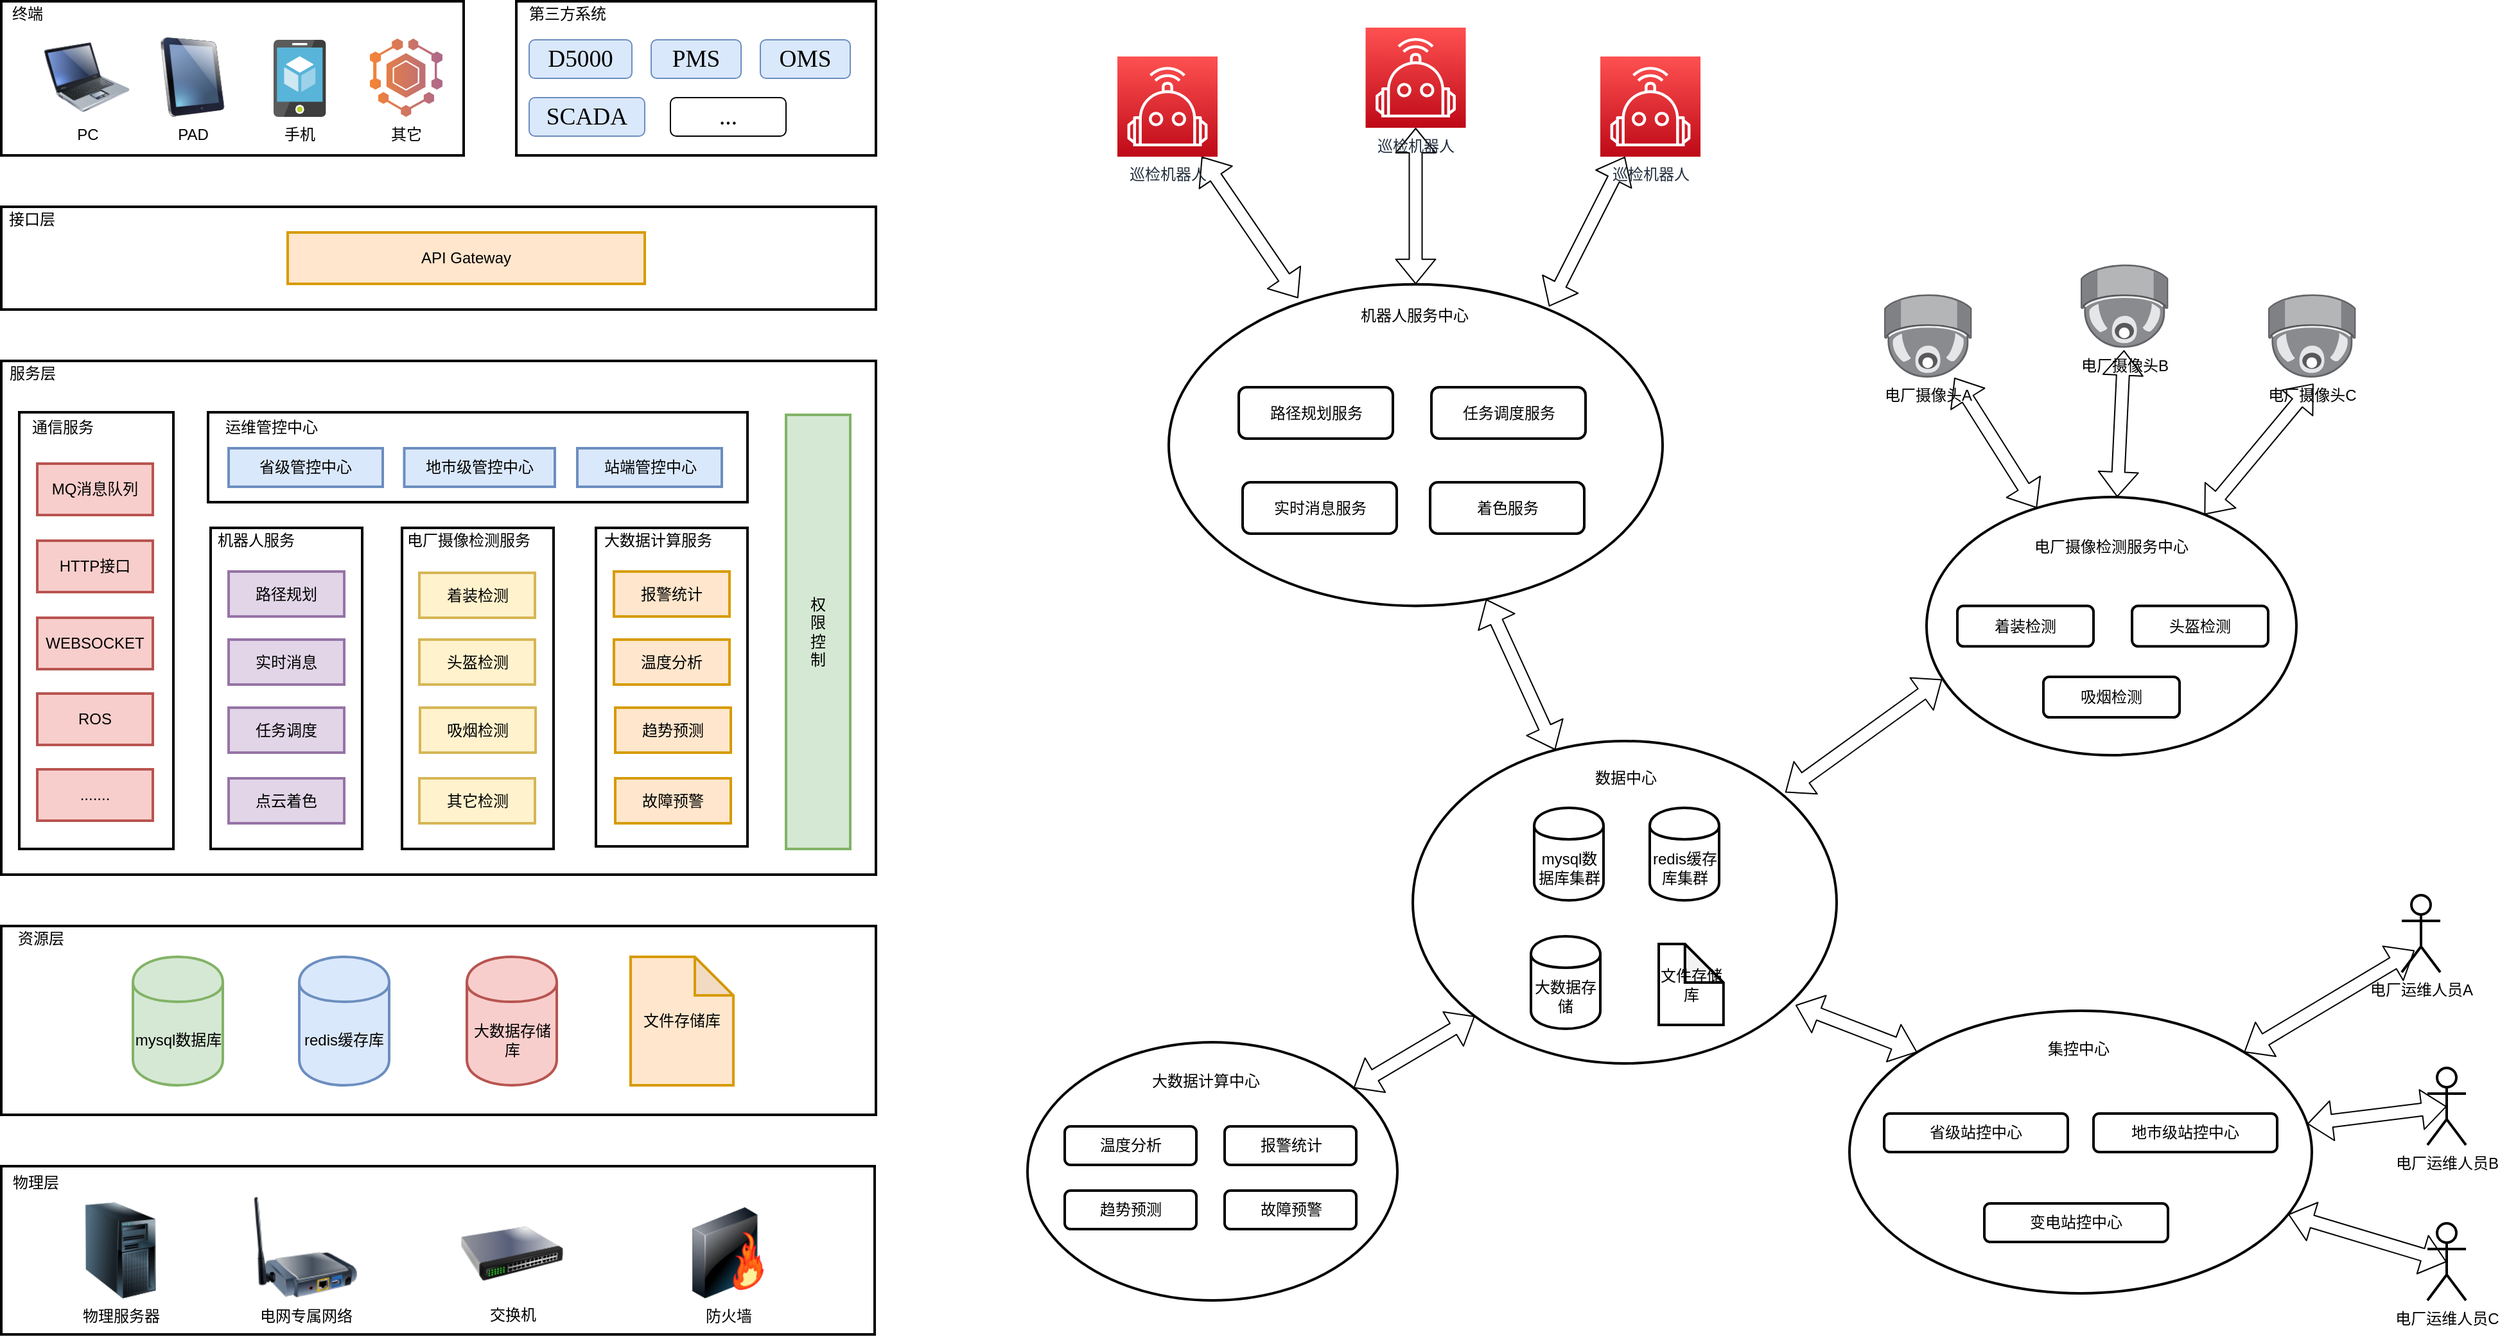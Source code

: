 <mxfile version="12.8.8" type="github">
  <diagram id="68AKn7hBrkc6Hizn51Uo" name="第 1 页">
    <mxGraphModel dx="1096" dy="598" grid="1" gridSize="10" guides="1" tooltips="1" connect="1" arrows="1" fold="1" page="1" pageScale="1" pageWidth="2354" pageHeight="1336" math="0" shadow="0">
      <root>
        <mxCell id="0" />
        <mxCell id="1" parent="0" />
        <mxCell id="wY_InP9v4MQlX6HiAcbp-134" value="" style="shape=flexArrow;endArrow=classic;startArrow=classic;html=1;entryX=0.516;entryY=1.071;entryDx=0;entryDy=0;entryPerimeter=0;" edge="1" parent="1" source="wY_InP9v4MQlX6HiAcbp-79" target="wY_InP9v4MQlX6HiAcbp-131">
          <mxGeometry width="50" height="50" relative="1" as="geometry">
            <mxPoint x="1669" y="509" as="sourcePoint" />
            <mxPoint x="1719" y="459" as="targetPoint" />
          </mxGeometry>
        </mxCell>
        <mxCell id="wY_InP9v4MQlX6HiAcbp-79" value="" style="ellipse;whiteSpace=wrap;html=1;labelBackgroundColor=none;strokeWidth=2;fillColor=none;" vertex="1" parent="1">
          <mxGeometry x="1669" y="469" width="288" height="201" as="geometry" />
        </mxCell>
        <mxCell id="wY_InP9v4MQlX6HiAcbp-20" value="" style="rounded=0;whiteSpace=wrap;html=1;labelBackgroundColor=#333333;strokeWidth=2;fillColor=none;" vertex="1" parent="1">
          <mxGeometry x="170" y="363" width="681" height="400" as="geometry" />
        </mxCell>
        <mxCell id="wY_InP9v4MQlX6HiAcbp-31" value="" style="rounded=0;whiteSpace=wrap;html=1;labelBackgroundColor=none;strokeWidth=2;fillColor=none;" vertex="1" parent="1">
          <mxGeometry x="333" y="493" width="118" height="250" as="geometry" />
        </mxCell>
        <mxCell id="wY_InP9v4MQlX6HiAcbp-1" value="" style="rounded=0;whiteSpace=wrap;html=1;strokeWidth=2;" vertex="1" parent="1">
          <mxGeometry x="170" y="83" width="360" height="120" as="geometry" />
        </mxCell>
        <mxCell id="wY_InP9v4MQlX6HiAcbp-2" value="" style="rounded=0;whiteSpace=wrap;html=1;strokeWidth=2;" vertex="1" parent="1">
          <mxGeometry x="571" y="83" width="280" height="120" as="geometry" />
        </mxCell>
        <mxCell id="wY_InP9v4MQlX6HiAcbp-3" value="终端" style="text;html=1;strokeColor=none;fillColor=none;align=center;verticalAlign=middle;whiteSpace=wrap;rounded=0;" vertex="1" parent="1">
          <mxGeometry x="170" y="83" width="41" height="20" as="geometry" />
        </mxCell>
        <mxCell id="wY_InP9v4MQlX6HiAcbp-4" value="第三方系统" style="text;html=1;strokeColor=none;fillColor=none;align=center;verticalAlign=middle;whiteSpace=wrap;rounded=0;" vertex="1" parent="1">
          <mxGeometry x="571" y="83" width="80" height="20" as="geometry" />
        </mxCell>
        <mxCell id="wY_InP9v4MQlX6HiAcbp-5" value="&lt;span lang=&quot;EN-US&quot; style=&quot;white-space: normal ; font-size: 14pt ; font-family: &amp;#34;tim&amp;#34; , serif&quot;&gt;D5000&lt;/span&gt;&lt;span style=&quot;font-size: medium ; white-space: normal&quot;&gt;&lt;/span&gt;" style="rounded=1;whiteSpace=wrap;html=1;fillColor=#dae8fc;strokeColor=#6c8ebf;" vertex="1" parent="1">
          <mxGeometry x="581" y="113" width="80" height="30" as="geometry" />
        </mxCell>
        <mxCell id="wY_InP9v4MQlX6HiAcbp-6" value="&lt;span lang=&quot;EN-US&quot; style=&quot;white-space: normal ; font-size: 14pt ; font-family: &amp;#34;tim&amp;#34; , serif&quot;&gt;PMS&lt;/span&gt;&lt;span style=&quot;font-size: medium ; white-space: normal&quot;&gt;&lt;/span&gt;" style="rounded=1;whiteSpace=wrap;html=1;fillColor=#dae8fc;strokeColor=#6c8ebf;" vertex="1" parent="1">
          <mxGeometry x="676" y="113" width="70" height="30" as="geometry" />
        </mxCell>
        <mxCell id="wY_InP9v4MQlX6HiAcbp-7" value="&lt;span lang=&quot;EN-US&quot; style=&quot;font-size: 14pt ; font-family: &amp;#34;tim&amp;#34; , serif&quot;&gt;OMS&lt;/span&gt;&lt;span style=&quot;font-size: medium&quot;&gt;&lt;/span&gt;" style="rounded=1;whiteSpace=wrap;html=1;fillColor=#dae8fc;strokeColor=#6c8ebf;" vertex="1" parent="1">
          <mxGeometry x="761" y="113" width="70" height="30" as="geometry" />
        </mxCell>
        <mxCell id="wY_InP9v4MQlX6HiAcbp-8" value="&lt;span lang=&quot;EN-US&quot; style=&quot;font-size: 14pt ; font-family: &amp;#34;tim&amp;#34; , serif&quot;&gt;SCADA&lt;/span&gt;&lt;span style=&quot;font-size: medium&quot;&gt;&lt;/span&gt;" style="rounded=1;whiteSpace=wrap;html=1;fillColor=#dae8fc;strokeColor=#6c8ebf;" vertex="1" parent="1">
          <mxGeometry x="581" y="158" width="90" height="30" as="geometry" />
        </mxCell>
        <mxCell id="wY_InP9v4MQlX6HiAcbp-9" value="&lt;span lang=&quot;EN-US&quot; style=&quot;font-size: 14pt ; font-family: &amp;#34;tim&amp;#34; , serif&quot;&gt;...&lt;/span&gt;&lt;span style=&quot;font-size: medium&quot;&gt;&lt;/span&gt;" style="rounded=1;whiteSpace=wrap;html=1;" vertex="1" parent="1">
          <mxGeometry x="691" y="158" width="90" height="30" as="geometry" />
        </mxCell>
        <mxCell id="wY_InP9v4MQlX6HiAcbp-13" value="手机" style="aspect=fixed;html=1;points=[];align=center;image;fontSize=12;image=img/lib/mscae/App_Service_Mobile_App.svg;" vertex="1" parent="1">
          <mxGeometry x="382" y="113" width="40.8" height="60" as="geometry" />
        </mxCell>
        <mxCell id="wY_InP9v4MQlX6HiAcbp-15" value="其它" style="outlineConnect=0;dashed=0;verticalLabelPosition=bottom;verticalAlign=top;align=center;html=1;shape=mxgraph.aws3.mobile_hub;fillColor=#AD688A;gradientColor=#F58435;gradientDirection=west;pointerEvents=1" vertex="1" parent="1">
          <mxGeometry x="457" y="112" width="56.48" height="61" as="geometry" />
        </mxCell>
        <mxCell id="wY_InP9v4MQlX6HiAcbp-16" value="" style="rounded=0;whiteSpace=wrap;html=1;strokeWidth=2;" vertex="1" parent="1">
          <mxGeometry x="170" y="243" width="681" height="80" as="geometry" />
        </mxCell>
        <mxCell id="wY_InP9v4MQlX6HiAcbp-17" value="API Gateway" style="rounded=0;whiteSpace=wrap;html=1;strokeWidth=2;fillColor=#ffe6cc;strokeColor=#d79b00;" vertex="1" parent="1">
          <mxGeometry x="393" y="263" width="278" height="40" as="geometry" />
        </mxCell>
        <mxCell id="wY_InP9v4MQlX6HiAcbp-18" value="接口层" style="text;html=1;strokeColor=none;fillColor=none;align=center;verticalAlign=middle;whiteSpace=wrap;rounded=0;" vertex="1" parent="1">
          <mxGeometry x="171" y="243" width="46" height="20" as="geometry" />
        </mxCell>
        <mxCell id="wY_InP9v4MQlX6HiAcbp-21" value="服务层" style="text;html=1;strokeColor=none;fillColor=none;align=center;verticalAlign=middle;whiteSpace=wrap;rounded=0;labelBackgroundColor=none;" vertex="1" parent="1">
          <mxGeometry x="171" y="363" width="47" height="20" as="geometry" />
        </mxCell>
        <mxCell id="wY_InP9v4MQlX6HiAcbp-22" value="" style="rounded=0;whiteSpace=wrap;html=1;labelBackgroundColor=none;strokeWidth=2;fillColor=none;" vertex="1" parent="1">
          <mxGeometry x="184" y="403" width="120" height="340" as="geometry" />
        </mxCell>
        <mxCell id="wY_InP9v4MQlX6HiAcbp-23" value="通信服务" style="text;html=1;strokeColor=none;fillColor=none;align=center;verticalAlign=middle;whiteSpace=wrap;rounded=0;labelBackgroundColor=none;" vertex="1" parent="1">
          <mxGeometry x="185" y="405" width="66" height="20" as="geometry" />
        </mxCell>
        <mxCell id="wY_InP9v4MQlX6HiAcbp-25" value="MQ消息队列" style="rounded=0;whiteSpace=wrap;html=1;labelBackgroundColor=none;strokeWidth=2;fillColor=#f8cecc;strokeColor=#b85450;" vertex="1" parent="1">
          <mxGeometry x="198" y="443" width="90" height="40" as="geometry" />
        </mxCell>
        <mxCell id="wY_InP9v4MQlX6HiAcbp-26" value="HTTP接口" style="rounded=0;whiteSpace=wrap;html=1;labelBackgroundColor=none;strokeWidth=2;fillColor=#f8cecc;strokeColor=#b85450;" vertex="1" parent="1">
          <mxGeometry x="198" y="503" width="90" height="40" as="geometry" />
        </mxCell>
        <mxCell id="wY_InP9v4MQlX6HiAcbp-28" value="WEBSOCKET" style="rounded=0;whiteSpace=wrap;html=1;labelBackgroundColor=none;strokeWidth=2;fillColor=#f8cecc;strokeColor=#b85450;" vertex="1" parent="1">
          <mxGeometry x="198" y="563" width="90" height="40" as="geometry" />
        </mxCell>
        <mxCell id="wY_InP9v4MQlX6HiAcbp-29" value="ROS" style="rounded=0;whiteSpace=wrap;html=1;labelBackgroundColor=none;strokeWidth=2;fillColor=#f8cecc;strokeColor=#b85450;" vertex="1" parent="1">
          <mxGeometry x="198" y="622" width="90" height="40" as="geometry" />
        </mxCell>
        <mxCell id="wY_InP9v4MQlX6HiAcbp-30" value="......." style="rounded=0;whiteSpace=wrap;html=1;labelBackgroundColor=none;strokeWidth=2;fillColor=#f8cecc;strokeColor=#b85450;" vertex="1" parent="1">
          <mxGeometry x="198" y="681" width="90" height="40" as="geometry" />
        </mxCell>
        <mxCell id="wY_InP9v4MQlX6HiAcbp-32" value="权&lt;br&gt;限&lt;br&gt;控&lt;br&gt;制" style="rounded=0;whiteSpace=wrap;html=1;labelBackgroundColor=none;strokeWidth=2;fillColor=#d5e8d4;strokeColor=#82b366;" vertex="1" parent="1">
          <mxGeometry x="781" y="405" width="50" height="338" as="geometry" />
        </mxCell>
        <mxCell id="wY_InP9v4MQlX6HiAcbp-54" value="" style="rounded=0;whiteSpace=wrap;html=1;labelBackgroundColor=none;strokeWidth=2;fillColor=none;" vertex="1" parent="1">
          <mxGeometry x="170" y="803" width="681" height="147" as="geometry" />
        </mxCell>
        <mxCell id="wY_InP9v4MQlX6HiAcbp-55" value="资源层" style="text;html=1;strokeColor=none;fillColor=none;align=center;verticalAlign=middle;whiteSpace=wrap;rounded=0;labelBackgroundColor=none;" vertex="1" parent="1">
          <mxGeometry x="171" y="803" width="60" height="20" as="geometry" />
        </mxCell>
        <mxCell id="wY_InP9v4MQlX6HiAcbp-58" value="mysql数据库" style="shape=cylinder;whiteSpace=wrap;html=1;boundedLbl=1;backgroundOutline=1;labelBackgroundColor=none;strokeWidth=2;fillColor=#d5e8d4;strokeColor=#82b366;" vertex="1" parent="1">
          <mxGeometry x="272.5" y="827" width="70" height="100" as="geometry" />
        </mxCell>
        <mxCell id="wY_InP9v4MQlX6HiAcbp-61" value="redis缓存库" style="shape=cylinder;whiteSpace=wrap;html=1;boundedLbl=1;backgroundOutline=1;labelBackgroundColor=none;strokeWidth=2;fillColor=#dae8fc;strokeColor=#6c8ebf;" vertex="1" parent="1">
          <mxGeometry x="402" y="827" width="70" height="100" as="geometry" />
        </mxCell>
        <mxCell id="wY_InP9v4MQlX6HiAcbp-63" value="文件存储库" style="shape=note;whiteSpace=wrap;html=1;backgroundOutline=1;darkOpacity=0.05;labelBackgroundColor=none;strokeWidth=2;fillColor=#ffe6cc;strokeColor=#d79b00;" vertex="1" parent="1">
          <mxGeometry x="660" y="827" width="80" height="100" as="geometry" />
        </mxCell>
        <mxCell id="wY_InP9v4MQlX6HiAcbp-64" value="" style="ellipse;whiteSpace=wrap;html=1;labelBackgroundColor=none;strokeWidth=2;fillColor=none;" vertex="1" parent="1">
          <mxGeometry x="1269" y="659" width="330" height="251" as="geometry" />
        </mxCell>
        <mxCell id="wY_InP9v4MQlX6HiAcbp-65" value="mysql数据库集群" style="shape=cylinder;whiteSpace=wrap;html=1;boundedLbl=1;backgroundOutline=1;labelBackgroundColor=none;strokeWidth=2;fillColor=none;" vertex="1" parent="1">
          <mxGeometry x="1363.5" y="711" width="54" height="72" as="geometry" />
        </mxCell>
        <mxCell id="wY_InP9v4MQlX6HiAcbp-66" value="redis缓存库集群" style="shape=cylinder;whiteSpace=wrap;html=1;boundedLbl=1;backgroundOutline=1;labelBackgroundColor=none;strokeWidth=2;fillColor=none;" vertex="1" parent="1">
          <mxGeometry x="1453.5" y="711" width="54" height="72" as="geometry" />
        </mxCell>
        <mxCell id="wY_InP9v4MQlX6HiAcbp-67" value="文件存储库" style="shape=note;whiteSpace=wrap;html=1;backgroundOutline=1;darkOpacity=0.05;labelBackgroundColor=none;strokeWidth=2;fillColor=none;" vertex="1" parent="1">
          <mxGeometry x="1460.5" y="817" width="50.4" height="63" as="geometry" />
        </mxCell>
        <mxCell id="wY_InP9v4MQlX6HiAcbp-68" value="" style="ellipse;whiteSpace=wrap;html=1;labelBackgroundColor=none;strokeWidth=2;fillColor=none;" vertex="1" parent="1">
          <mxGeometry x="1079" y="303.37" width="384.5" height="250.38" as="geometry" />
        </mxCell>
        <mxCell id="wY_InP9v4MQlX6HiAcbp-69" value="大数据存储库" style="shape=cylinder;whiteSpace=wrap;html=1;boundedLbl=1;backgroundOutline=1;labelBackgroundColor=none;strokeWidth=2;fillColor=#f8cecc;strokeColor=#b85450;" vertex="1" parent="1">
          <mxGeometry x="532.5" y="827" width="70" height="100" as="geometry" />
        </mxCell>
        <mxCell id="wY_InP9v4MQlX6HiAcbp-70" value="数据中心" style="text;html=1;strokeColor=none;fillColor=none;align=center;verticalAlign=middle;whiteSpace=wrap;rounded=0;labelBackgroundColor=none;" vertex="1" parent="1">
          <mxGeometry x="1410" y="678" width="50" height="20" as="geometry" />
        </mxCell>
        <mxCell id="wY_InP9v4MQlX6HiAcbp-71" value="机器人服务中心" style="text;html=1;strokeColor=none;fillColor=none;align=center;verticalAlign=middle;whiteSpace=wrap;rounded=0;labelBackgroundColor=none;" vertex="1" parent="1">
          <mxGeometry x="1225" y="317.5" width="91" height="20" as="geometry" />
        </mxCell>
        <mxCell id="wY_InP9v4MQlX6HiAcbp-72" value="路径规划服务" style="rounded=1;whiteSpace=wrap;html=1;labelBackgroundColor=none;strokeWidth=2;fillColor=none;" vertex="1" parent="1">
          <mxGeometry x="1133.5" y="383.5" width="120" height="40" as="geometry" />
        </mxCell>
        <mxCell id="wY_InP9v4MQlX6HiAcbp-73" value="任务调度服务" style="rounded=1;whiteSpace=wrap;html=1;labelBackgroundColor=none;strokeWidth=2;fillColor=none;" vertex="1" parent="1">
          <mxGeometry x="1283.5" y="383.5" width="120" height="40" as="geometry" />
        </mxCell>
        <mxCell id="wY_InP9v4MQlX6HiAcbp-74" value="实时消息服务" style="rounded=1;whiteSpace=wrap;html=1;labelBackgroundColor=none;strokeWidth=2;fillColor=none;" vertex="1" parent="1">
          <mxGeometry x="1136.5" y="457.5" width="120" height="40" as="geometry" />
        </mxCell>
        <mxCell id="wY_InP9v4MQlX6HiAcbp-75" value="着色服务" style="rounded=1;whiteSpace=wrap;html=1;labelBackgroundColor=none;strokeWidth=2;fillColor=none;" vertex="1" parent="1">
          <mxGeometry x="1282.5" y="457.5" width="120" height="40" as="geometry" />
        </mxCell>
        <mxCell id="wY_InP9v4MQlX6HiAcbp-76" value="着装检测" style="rounded=1;whiteSpace=wrap;html=1;labelBackgroundColor=none;strokeWidth=2;fillColor=none;" vertex="1" parent="1">
          <mxGeometry x="1693" y="553.75" width="106" height="31.5" as="geometry" />
        </mxCell>
        <mxCell id="wY_InP9v4MQlX6HiAcbp-78" value="" style="ellipse;whiteSpace=wrap;html=1;labelBackgroundColor=none;strokeWidth=2;fillColor=none;" vertex="1" parent="1">
          <mxGeometry x="969" y="893.5" width="288" height="201" as="geometry" />
        </mxCell>
        <mxCell id="wY_InP9v4MQlX6HiAcbp-80" value="电厂摄像检测服务中心" style="text;html=1;strokeColor=none;fillColor=none;align=center;verticalAlign=middle;whiteSpace=wrap;rounded=0;labelBackgroundColor=none;" vertex="1" parent="1">
          <mxGeometry x="1748" y="497.5" width="130" height="20" as="geometry" />
        </mxCell>
        <mxCell id="wY_InP9v4MQlX6HiAcbp-81" value="大数据计算中心" style="text;html=1;strokeColor=none;fillColor=none;align=center;verticalAlign=middle;whiteSpace=wrap;rounded=0;labelBackgroundColor=none;" vertex="1" parent="1">
          <mxGeometry x="1063" y="913.5" width="90" height="20" as="geometry" />
        </mxCell>
        <mxCell id="wY_InP9v4MQlX6HiAcbp-82" value="温度分析" style="rounded=1;whiteSpace=wrap;html=1;labelBackgroundColor=none;strokeWidth=2;fillColor=none;" vertex="1" parent="1">
          <mxGeometry x="998" y="959" width="102.5" height="30" as="geometry" />
        </mxCell>
        <mxCell id="wY_InP9v4MQlX6HiAcbp-83" value="" style="ellipse;whiteSpace=wrap;html=1;labelBackgroundColor=none;strokeWidth=2;fillColor=none;" vertex="1" parent="1">
          <mxGeometry x="1609" y="869" width="360" height="220" as="geometry" />
        </mxCell>
        <mxCell id="wY_InP9v4MQlX6HiAcbp-84" value="集控中心" style="text;html=1;strokeColor=none;fillColor=none;align=center;verticalAlign=middle;whiteSpace=wrap;rounded=0;labelBackgroundColor=none;" vertex="1" parent="1">
          <mxGeometry x="1756" y="889" width="63" height="20" as="geometry" />
        </mxCell>
        <mxCell id="wY_InP9v4MQlX6HiAcbp-85" value="省级站控中心" style="rounded=1;whiteSpace=wrap;html=1;labelBackgroundColor=none;strokeWidth=2;fillColor=none;" vertex="1" parent="1">
          <mxGeometry x="1636" y="949" width="143" height="30" as="geometry" />
        </mxCell>
        <mxCell id="wY_InP9v4MQlX6HiAcbp-86" value="地市级站控中心" style="rounded=1;whiteSpace=wrap;html=1;labelBackgroundColor=none;strokeWidth=2;fillColor=none;" vertex="1" parent="1">
          <mxGeometry x="1799" y="949" width="143" height="30" as="geometry" />
        </mxCell>
        <mxCell id="wY_InP9v4MQlX6HiAcbp-87" value="变电站控中心" style="rounded=1;whiteSpace=wrap;html=1;labelBackgroundColor=none;strokeWidth=2;fillColor=none;" vertex="1" parent="1">
          <mxGeometry x="1714" y="1019" width="143" height="30" as="geometry" />
        </mxCell>
        <mxCell id="wY_InP9v4MQlX6HiAcbp-89" value="" style="shape=flexArrow;endArrow=classic;startArrow=classic;html=1;entryX=0;entryY=1;entryDx=0;entryDy=0;" edge="1" parent="1" source="wY_InP9v4MQlX6HiAcbp-78" target="wY_InP9v4MQlX6HiAcbp-64">
          <mxGeometry width="50" height="50" relative="1" as="geometry">
            <mxPoint x="1269" y="909" as="sourcePoint" />
            <mxPoint x="1319" y="859" as="targetPoint" />
          </mxGeometry>
        </mxCell>
        <mxCell id="wY_InP9v4MQlX6HiAcbp-90" value="" style="shape=flexArrow;endArrow=classic;startArrow=classic;html=1;exitX=0;exitY=0;exitDx=0;exitDy=0;entryX=0.903;entryY=0.819;entryDx=0;entryDy=0;entryPerimeter=0;" edge="1" parent="1" source="wY_InP9v4MQlX6HiAcbp-83" target="wY_InP9v4MQlX6HiAcbp-64">
          <mxGeometry width="50" height="50" relative="1" as="geometry">
            <mxPoint x="1389" y="889" as="sourcePoint" />
            <mxPoint x="1439" y="839" as="targetPoint" />
          </mxGeometry>
        </mxCell>
        <mxCell id="wY_InP9v4MQlX6HiAcbp-91" value="" style="shape=flexArrow;endArrow=classic;startArrow=classic;html=1;" edge="1" parent="1" source="wY_InP9v4MQlX6HiAcbp-64" target="wY_InP9v4MQlX6HiAcbp-68">
          <mxGeometry width="50" height="50" relative="1" as="geometry">
            <mxPoint x="1389" y="769" as="sourcePoint" />
            <mxPoint x="1439" y="719" as="targetPoint" />
          </mxGeometry>
        </mxCell>
        <mxCell id="wY_InP9v4MQlX6HiAcbp-92" value="" style="shape=flexArrow;endArrow=classic;startArrow=classic;html=1;entryX=0.042;entryY=0.706;entryDx=0;entryDy=0;entryPerimeter=0;" edge="1" parent="1" target="wY_InP9v4MQlX6HiAcbp-79">
          <mxGeometry width="50" height="50" relative="1" as="geometry">
            <mxPoint x="1559" y="699" as="sourcePoint" />
            <mxPoint x="1439" y="769" as="targetPoint" />
          </mxGeometry>
        </mxCell>
        <mxCell id="wY_InP9v4MQlX6HiAcbp-96" value="" style="shape=flexArrow;endArrow=classic;startArrow=classic;html=1;exitX=0.77;exitY=0.069;exitDx=0;exitDy=0;exitPerimeter=0;" edge="1" parent="1" source="wY_InP9v4MQlX6HiAcbp-68" target="wY_InP9v4MQlX6HiAcbp-158">
          <mxGeometry width="50" height="50" relative="1" as="geometry">
            <mxPoint x="1379" y="229" as="sourcePoint" />
            <mxPoint x="1448.866" y="204" as="targetPoint" />
          </mxGeometry>
        </mxCell>
        <mxCell id="wY_InP9v4MQlX6HiAcbp-97" value="" style="shape=flexArrow;endArrow=classic;startArrow=classic;html=1;" edge="1" parent="1" source="wY_InP9v4MQlX6HiAcbp-68" target="wY_InP9v4MQlX6HiAcbp-157">
          <mxGeometry width="50" height="50" relative="1" as="geometry">
            <mxPoint x="1379" y="229" as="sourcePoint" />
            <mxPoint x="1279" y="189" as="targetPoint" />
          </mxGeometry>
        </mxCell>
        <mxCell id="wY_InP9v4MQlX6HiAcbp-98" value="" style="shape=flexArrow;endArrow=classic;startArrow=classic;html=1;exitX=0.262;exitY=0.043;exitDx=0;exitDy=0;exitPerimeter=0;" edge="1" parent="1" source="wY_InP9v4MQlX6HiAcbp-68" target="wY_InP9v4MQlX6HiAcbp-156">
          <mxGeometry width="50" height="50" relative="1" as="geometry">
            <mxPoint x="1379" y="229" as="sourcePoint" />
            <mxPoint x="1086.5" y="204" as="targetPoint" />
          </mxGeometry>
        </mxCell>
        <mxCell id="wY_InP9v4MQlX6HiAcbp-99" value="" style="rounded=0;whiteSpace=wrap;html=1;labelBackgroundColor=none;strokeWidth=2;fillColor=none;" vertex="1" parent="1">
          <mxGeometry x="482" y="493" width="118" height="250" as="geometry" />
        </mxCell>
        <mxCell id="wY_InP9v4MQlX6HiAcbp-100" value="" style="rounded=0;whiteSpace=wrap;html=1;labelBackgroundColor=none;strokeWidth=2;fillColor=none;" vertex="1" parent="1">
          <mxGeometry x="633" y="493" width="118" height="248" as="geometry" />
        </mxCell>
        <mxCell id="wY_InP9v4MQlX6HiAcbp-102" value="" style="rounded=0;whiteSpace=wrap;html=1;labelBackgroundColor=none;strokeWidth=2;fillColor=none;" vertex="1" parent="1">
          <mxGeometry x="331" y="403" width="420" height="70" as="geometry" />
        </mxCell>
        <mxCell id="wY_InP9v4MQlX6HiAcbp-103" value="机器人服务" style="text;html=1;strokeColor=none;fillColor=none;align=center;verticalAlign=middle;whiteSpace=wrap;rounded=0;labelBackgroundColor=none;" vertex="1" parent="1">
          <mxGeometry x="336" y="493" width="65" height="20" as="geometry" />
        </mxCell>
        <mxCell id="wY_InP9v4MQlX6HiAcbp-104" value="电厂摄像检测服务" style="text;html=1;strokeColor=none;fillColor=none;align=center;verticalAlign=middle;whiteSpace=wrap;rounded=0;labelBackgroundColor=none;" vertex="1" parent="1">
          <mxGeometry x="483.75" y="493" width="100.25" height="20" as="geometry" />
        </mxCell>
        <mxCell id="wY_InP9v4MQlX6HiAcbp-105" value="大数据计算服务" style="text;html=1;strokeColor=none;fillColor=none;align=center;verticalAlign=middle;whiteSpace=wrap;rounded=0;labelBackgroundColor=none;" vertex="1" parent="1">
          <mxGeometry x="634" y="493" width="95" height="20" as="geometry" />
        </mxCell>
        <mxCell id="wY_InP9v4MQlX6HiAcbp-106" value="路径规划" style="rounded=0;whiteSpace=wrap;html=1;labelBackgroundColor=none;strokeWidth=2;fillColor=#e1d5e7;strokeColor=#9673a6;" vertex="1" parent="1">
          <mxGeometry x="347" y="527" width="90" height="35" as="geometry" />
        </mxCell>
        <mxCell id="wY_InP9v4MQlX6HiAcbp-107" value="实时消息" style="rounded=0;whiteSpace=wrap;html=1;labelBackgroundColor=none;strokeWidth=2;fillColor=#e1d5e7;strokeColor=#9673a6;" vertex="1" parent="1">
          <mxGeometry x="347" y="580" width="90" height="35" as="geometry" />
        </mxCell>
        <mxCell id="wY_InP9v4MQlX6HiAcbp-108" value="任务调度" style="rounded=0;whiteSpace=wrap;html=1;labelBackgroundColor=none;strokeWidth=2;fillColor=#e1d5e7;strokeColor=#9673a6;" vertex="1" parent="1">
          <mxGeometry x="347" y="633" width="90" height="35" as="geometry" />
        </mxCell>
        <mxCell id="wY_InP9v4MQlX6HiAcbp-109" value="点云着色" style="rounded=0;whiteSpace=wrap;html=1;labelBackgroundColor=none;strokeWidth=2;fillColor=#e1d5e7;strokeColor=#9673a6;" vertex="1" parent="1">
          <mxGeometry x="347" y="688" width="90" height="35" as="geometry" />
        </mxCell>
        <mxCell id="wY_InP9v4MQlX6HiAcbp-111" value="着装检测" style="rounded=0;whiteSpace=wrap;html=1;labelBackgroundColor=none;strokeWidth=2;fillColor=#fff2cc;strokeColor=#d6b656;" vertex="1" parent="1">
          <mxGeometry x="495.5" y="528" width="90" height="35" as="geometry" />
        </mxCell>
        <mxCell id="wY_InP9v4MQlX6HiAcbp-112" value="头盔检测" style="rounded=0;whiteSpace=wrap;html=1;labelBackgroundColor=none;strokeWidth=2;fillColor=#fff2cc;strokeColor=#d6b656;" vertex="1" parent="1">
          <mxGeometry x="495.5" y="580" width="90" height="35" as="geometry" />
        </mxCell>
        <mxCell id="wY_InP9v4MQlX6HiAcbp-113" value="吸烟检测" style="rounded=0;whiteSpace=wrap;html=1;labelBackgroundColor=none;strokeWidth=2;fillColor=#fff2cc;strokeColor=#d6b656;" vertex="1" parent="1">
          <mxGeometry x="496" y="633" width="90" height="35" as="geometry" />
        </mxCell>
        <mxCell id="wY_InP9v4MQlX6HiAcbp-114" value="其它检测" style="rounded=0;whiteSpace=wrap;html=1;labelBackgroundColor=none;strokeWidth=2;fillColor=#fff2cc;strokeColor=#d6b656;" vertex="1" parent="1">
          <mxGeometry x="495.5" y="688" width="90" height="35" as="geometry" />
        </mxCell>
        <mxCell id="wY_InP9v4MQlX6HiAcbp-115" value="报警统计" style="rounded=0;whiteSpace=wrap;html=1;labelBackgroundColor=none;strokeWidth=2;fillColor=#ffe6cc;strokeColor=#d79b00;" vertex="1" parent="1">
          <mxGeometry x="647" y="527" width="90" height="35" as="geometry" />
        </mxCell>
        <mxCell id="wY_InP9v4MQlX6HiAcbp-116" value="温度分析" style="rounded=0;whiteSpace=wrap;html=1;labelBackgroundColor=none;strokeWidth=2;fillColor=#ffe6cc;strokeColor=#d79b00;" vertex="1" parent="1">
          <mxGeometry x="647" y="580" width="90" height="35" as="geometry" />
        </mxCell>
        <mxCell id="wY_InP9v4MQlX6HiAcbp-117" value="趋势预测" style="rounded=0;whiteSpace=wrap;html=1;labelBackgroundColor=none;strokeWidth=2;fillColor=#ffe6cc;strokeColor=#d79b00;" vertex="1" parent="1">
          <mxGeometry x="648" y="633" width="90" height="35" as="geometry" />
        </mxCell>
        <mxCell id="wY_InP9v4MQlX6HiAcbp-118" value="故障预警" style="rounded=0;whiteSpace=wrap;html=1;labelBackgroundColor=none;strokeWidth=2;fillColor=#ffe6cc;strokeColor=#d79b00;" vertex="1" parent="1">
          <mxGeometry x="648" y="688" width="90" height="35" as="geometry" />
        </mxCell>
        <mxCell id="wY_InP9v4MQlX6HiAcbp-120" value="运维管控中心" style="text;html=1;strokeColor=none;fillColor=none;align=center;verticalAlign=middle;whiteSpace=wrap;rounded=0;labelBackgroundColor=none;" vertex="1" parent="1">
          <mxGeometry x="330" y="405" width="101" height="20" as="geometry" />
        </mxCell>
        <mxCell id="wY_InP9v4MQlX6HiAcbp-121" value="省级管控中心" style="rounded=0;whiteSpace=wrap;html=1;labelBackgroundColor=none;strokeWidth=2;fillColor=#dae8fc;strokeColor=#6c8ebf;" vertex="1" parent="1">
          <mxGeometry x="347" y="431" width="120" height="30" as="geometry" />
        </mxCell>
        <mxCell id="wY_InP9v4MQlX6HiAcbp-122" value="地市级管控中心" style="rounded=0;whiteSpace=wrap;html=1;labelBackgroundColor=none;strokeWidth=2;fillColor=#dae8fc;strokeColor=#6c8ebf;" vertex="1" parent="1">
          <mxGeometry x="483.75" y="431" width="117.25" height="30" as="geometry" />
        </mxCell>
        <mxCell id="wY_InP9v4MQlX6HiAcbp-123" value="站端管控中心" style="rounded=0;whiteSpace=wrap;html=1;labelBackgroundColor=none;strokeWidth=2;fillColor=#dae8fc;strokeColor=#6c8ebf;" vertex="1" parent="1">
          <mxGeometry x="618.5" y="431" width="112.5" height="30" as="geometry" />
        </mxCell>
        <mxCell id="wY_InP9v4MQlX6HiAcbp-124" value="头盔检测" style="rounded=1;whiteSpace=wrap;html=1;labelBackgroundColor=none;strokeWidth=2;fillColor=none;" vertex="1" parent="1">
          <mxGeometry x="1829" y="553.75" width="106" height="31.5" as="geometry" />
        </mxCell>
        <mxCell id="wY_InP9v4MQlX6HiAcbp-125" value="吸烟检测" style="rounded=1;whiteSpace=wrap;html=1;labelBackgroundColor=none;strokeWidth=2;fillColor=none;" vertex="1" parent="1">
          <mxGeometry x="1760" y="609" width="106" height="31.5" as="geometry" />
        </mxCell>
        <mxCell id="wY_InP9v4MQlX6HiAcbp-126" value="报警统计" style="rounded=1;whiteSpace=wrap;html=1;labelBackgroundColor=none;strokeWidth=2;fillColor=none;" vertex="1" parent="1">
          <mxGeometry x="1122.5" y="959" width="102.5" height="30" as="geometry" />
        </mxCell>
        <mxCell id="wY_InP9v4MQlX6HiAcbp-127" value="趋势预测" style="rounded=1;whiteSpace=wrap;html=1;labelBackgroundColor=none;strokeWidth=2;fillColor=none;" vertex="1" parent="1">
          <mxGeometry x="998" y="1009" width="102.5" height="30" as="geometry" />
        </mxCell>
        <mxCell id="wY_InP9v4MQlX6HiAcbp-128" value="故障预警" style="rounded=1;whiteSpace=wrap;html=1;labelBackgroundColor=none;strokeWidth=2;fillColor=none;" vertex="1" parent="1">
          <mxGeometry x="1122.5" y="1009" width="102.5" height="30" as="geometry" />
        </mxCell>
        <mxCell id="wY_InP9v4MQlX6HiAcbp-129" value="电厂摄像头A" style="points=[];aspect=fixed;html=1;align=center;shadow=0;dashed=0;image;image=img/lib/allied_telesis/security/Surveillance_Camera_Ceiling.svg;labelBackgroundColor=none;strokeWidth=2;fillColor=none;" vertex="1" parent="1">
          <mxGeometry x="1636" y="311.07" width="68.31" height="65" as="geometry" />
        </mxCell>
        <mxCell id="wY_InP9v4MQlX6HiAcbp-130" value="电厂摄像头B" style="points=[];aspect=fixed;html=1;align=center;shadow=0;dashed=0;image;image=img/lib/allied_telesis/security/Surveillance_Camera_Ceiling.svg;labelBackgroundColor=none;strokeWidth=2;fillColor=none;" vertex="1" parent="1">
          <mxGeometry x="1789" y="287.89" width="68.3" height="65" as="geometry" />
        </mxCell>
        <mxCell id="wY_InP9v4MQlX6HiAcbp-132" value="" style="shape=flexArrow;endArrow=classic;startArrow=classic;html=1;" edge="1" parent="1" source="wY_InP9v4MQlX6HiAcbp-79" target="wY_InP9v4MQlX6HiAcbp-129">
          <mxGeometry width="50" height="50" relative="1" as="geometry">
            <mxPoint x="1709" y="399" as="sourcePoint" />
            <mxPoint x="1759" y="349" as="targetPoint" />
          </mxGeometry>
        </mxCell>
        <mxCell id="wY_InP9v4MQlX6HiAcbp-133" value="" style="shape=flexArrow;endArrow=classic;startArrow=classic;html=1;entryX=0.495;entryY=1.027;entryDx=0;entryDy=0;entryPerimeter=0;" edge="1" parent="1" source="wY_InP9v4MQlX6HiAcbp-79" target="wY_InP9v4MQlX6HiAcbp-130">
          <mxGeometry width="50" height="50" relative="1" as="geometry">
            <mxPoint x="1519" y="509" as="sourcePoint" />
            <mxPoint x="1849" y="339" as="targetPoint" />
          </mxGeometry>
        </mxCell>
        <mxCell id="wY_InP9v4MQlX6HiAcbp-131" value="电厂摄像头C" style="points=[];aspect=fixed;html=1;align=center;shadow=0;dashed=0;image;image=img/lib/allied_telesis/security/Surveillance_Camera_Ceiling.svg;labelBackgroundColor=none;strokeWidth=2;fillColor=none;" vertex="1" parent="1">
          <mxGeometry x="1935" y="311.07" width="68.31" height="65" as="geometry" />
        </mxCell>
        <mxCell id="wY_InP9v4MQlX6HiAcbp-135" value="电厂运维人员A" style="shape=umlActor;verticalLabelPosition=bottom;labelBackgroundColor=#ffffff;verticalAlign=top;html=1;strokeWidth=2;fillColor=none;" vertex="1" parent="1">
          <mxGeometry x="2039" y="779" width="30" height="60" as="geometry" />
        </mxCell>
        <mxCell id="wY_InP9v4MQlX6HiAcbp-136" value="电厂运维人员B" style="shape=umlActor;verticalLabelPosition=bottom;labelBackgroundColor=#ffffff;verticalAlign=top;html=1;strokeWidth=2;fillColor=none;" vertex="1" parent="1">
          <mxGeometry x="2059" y="913.5" width="30" height="60" as="geometry" />
        </mxCell>
        <mxCell id="wY_InP9v4MQlX6HiAcbp-137" value="电厂运维人员C" style="shape=umlActor;verticalLabelPosition=bottom;labelBackgroundColor=#ffffff;verticalAlign=top;html=1;strokeWidth=2;fillColor=none;" vertex="1" parent="1">
          <mxGeometry x="2059" y="1034.5" width="30" height="60" as="geometry" />
        </mxCell>
        <mxCell id="wY_InP9v4MQlX6HiAcbp-138" value="" style="shape=flexArrow;endArrow=classic;startArrow=classic;html=1;entryX=0.333;entryY=0.717;entryDx=0;entryDy=0;entryPerimeter=0;exitX=1;exitY=0;exitDx=0;exitDy=0;" edge="1" parent="1" source="wY_InP9v4MQlX6HiAcbp-83" target="wY_InP9v4MQlX6HiAcbp-135">
          <mxGeometry width="50" height="50" relative="1" as="geometry">
            <mxPoint x="1709" y="909" as="sourcePoint" />
            <mxPoint x="1759" y="859" as="targetPoint" />
          </mxGeometry>
        </mxCell>
        <mxCell id="wY_InP9v4MQlX6HiAcbp-139" value="" style="shape=flexArrow;endArrow=classic;startArrow=classic;html=1;entryX=0.5;entryY=0.5;entryDx=0;entryDy=0;entryPerimeter=0;" edge="1" parent="1" source="wY_InP9v4MQlX6HiAcbp-83" target="wY_InP9v4MQlX6HiAcbp-136">
          <mxGeometry width="50" height="50" relative="1" as="geometry">
            <mxPoint x="1709" y="1039" as="sourcePoint" />
            <mxPoint x="1759" y="989" as="targetPoint" />
          </mxGeometry>
        </mxCell>
        <mxCell id="wY_InP9v4MQlX6HiAcbp-140" value="" style="shape=flexArrow;endArrow=classic;startArrow=classic;html=1;entryX=0.5;entryY=0.5;entryDx=0;entryDy=0;entryPerimeter=0;" edge="1" parent="1" source="wY_InP9v4MQlX6HiAcbp-83" target="wY_InP9v4MQlX6HiAcbp-137">
          <mxGeometry width="50" height="50" relative="1" as="geometry">
            <mxPoint x="1709" y="1039" as="sourcePoint" />
            <mxPoint x="1759" y="989" as="targetPoint" />
          </mxGeometry>
        </mxCell>
        <mxCell id="wY_InP9v4MQlX6HiAcbp-141" value="大数据存储" style="shape=cylinder;whiteSpace=wrap;html=1;boundedLbl=1;backgroundOutline=1;labelBackgroundColor=none;strokeWidth=2;fillColor=none;" vertex="1" parent="1">
          <mxGeometry x="1361" y="811" width="54" height="72" as="geometry" />
        </mxCell>
        <mxCell id="wY_InP9v4MQlX6HiAcbp-144" value="" style="rounded=0;whiteSpace=wrap;html=1;labelBackgroundColor=none;strokeWidth=2;fillColor=none;" vertex="1" parent="1">
          <mxGeometry x="170" y="990" width="680" height="131" as="geometry" />
        </mxCell>
        <mxCell id="wY_InP9v4MQlX6HiAcbp-145" value="物理层" style="text;html=1;strokeColor=none;fillColor=none;align=center;verticalAlign=middle;whiteSpace=wrap;rounded=0;labelBackgroundColor=none;" vertex="1" parent="1">
          <mxGeometry x="177" y="993" width="40" height="20" as="geometry" />
        </mxCell>
        <mxCell id="wY_InP9v4MQlX6HiAcbp-146" value="物理服务器" style="image;html=1;labelBackgroundColor=#ffffff;image=img/lib/clip_art/computers/Server_Tower_128x128.png;strokeWidth=2;fillColor=none;" vertex="1" parent="1">
          <mxGeometry x="221.5" y="1018" width="82.5" height="75" as="geometry" />
        </mxCell>
        <mxCell id="wY_InP9v4MQlX6HiAcbp-147" value="电网专属网络" style="image;html=1;labelBackgroundColor=#ffffff;image=img/lib/clip_art/networking/Print_Server_Wireless_128x128.png;strokeWidth=2;fillColor=none;" vertex="1" parent="1">
          <mxGeometry x="367" y="1013" width="80" height="80" as="geometry" />
        </mxCell>
        <mxCell id="wY_InP9v4MQlX6HiAcbp-148" value="交换机" style="image;html=1;labelBackgroundColor=#ffffff;image=img/lib/clip_art/networking/Switch_128x128.png;strokeWidth=2;fillColor=none;" vertex="1" parent="1">
          <mxGeometry x="527.5" y="1024.5" width="80" height="67.5" as="geometry" />
        </mxCell>
        <mxCell id="wY_InP9v4MQlX6HiAcbp-149" value="防火墙" style="image;html=1;labelBackgroundColor=#ffffff;image=img/lib/clip_art/networking/Firewall-page1_128x128.png;strokeWidth=2;fillColor=none;" vertex="1" parent="1">
          <mxGeometry x="700.5" y="1022" width="71" height="71" as="geometry" />
        </mxCell>
        <mxCell id="wY_InP9v4MQlX6HiAcbp-150" value="PAD" style="image;html=1;labelBackgroundColor=#ffffff;image=img/lib/clip_art/computers/iPad_128x128.png;strokeWidth=2;fillColor=none;" vertex="1" parent="1">
          <mxGeometry x="288" y="111" width="62" height="62" as="geometry" />
        </mxCell>
        <mxCell id="wY_InP9v4MQlX6HiAcbp-156" value="巡检机器人" style="outlineConnect=0;fontColor=#232F3E;gradientColor=#FE5151;gradientDirection=north;fillColor=#BE0917;strokeColor=#ffffff;dashed=0;verticalLabelPosition=bottom;verticalAlign=top;align=center;html=1;fontSize=12;fontStyle=0;aspect=fixed;shape=mxgraph.aws4.resourceIcon;resIcon=mxgraph.aws4.robotics;labelBackgroundColor=none;" vertex="1" parent="1">
          <mxGeometry x="1039" y="126" width="78" height="78" as="geometry" />
        </mxCell>
        <mxCell id="wY_InP9v4MQlX6HiAcbp-157" value="巡检机器人" style="outlineConnect=0;fontColor=#232F3E;gradientColor=#FE5151;gradientDirection=north;fillColor=#BE0917;strokeColor=#ffffff;dashed=0;verticalLabelPosition=bottom;verticalAlign=top;align=center;html=1;fontSize=12;fontStyle=0;aspect=fixed;shape=mxgraph.aws4.resourceIcon;resIcon=mxgraph.aws4.robotics;labelBackgroundColor=none;" vertex="1" parent="1">
          <mxGeometry x="1232.25" y="103.5" width="78" height="78" as="geometry" />
        </mxCell>
        <mxCell id="wY_InP9v4MQlX6HiAcbp-158" value="巡检机器人" style="outlineConnect=0;fontColor=#232F3E;gradientColor=#FE5151;gradientDirection=north;fillColor=#BE0917;strokeColor=#ffffff;dashed=0;verticalLabelPosition=bottom;verticalAlign=top;align=center;html=1;fontSize=12;fontStyle=0;aspect=fixed;shape=mxgraph.aws4.resourceIcon;resIcon=mxgraph.aws4.robotics;labelBackgroundColor=none;" vertex="1" parent="1">
          <mxGeometry x="1415" y="126" width="78" height="78" as="geometry" />
        </mxCell>
        <mxCell id="wY_InP9v4MQlX6HiAcbp-160" value="PC" style="image;html=1;labelBackgroundColor=#ffffff;image=img/lib/clip_art/computers/Laptop_128x128.png;strokeWidth=2;fillColor=none;" vertex="1" parent="1">
          <mxGeometry x="203.5" y="111" width="66.5" height="62" as="geometry" />
        </mxCell>
      </root>
    </mxGraphModel>
  </diagram>
</mxfile>
